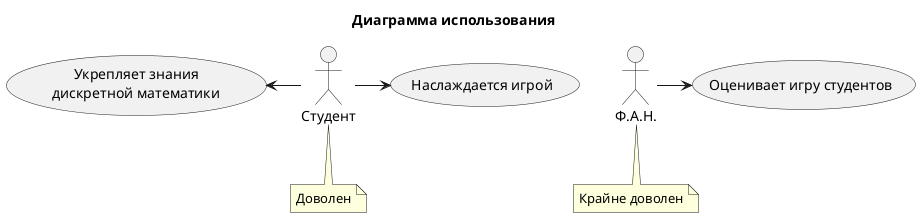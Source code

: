 @startuml

title Диаграмма использования

student as "Студент"
usecase play as "Наслаждается игрой"
student -> play
usecase learn as "Укрепляет знания\nдискретной математики"
learn <- student
note bottom of student : Доволен

teacher as "Ф.А.Н."
usecase mark as "Оценивает игру студентов"
teacher -> mark
note bottom of teacher : Крайне доволен

@enduml